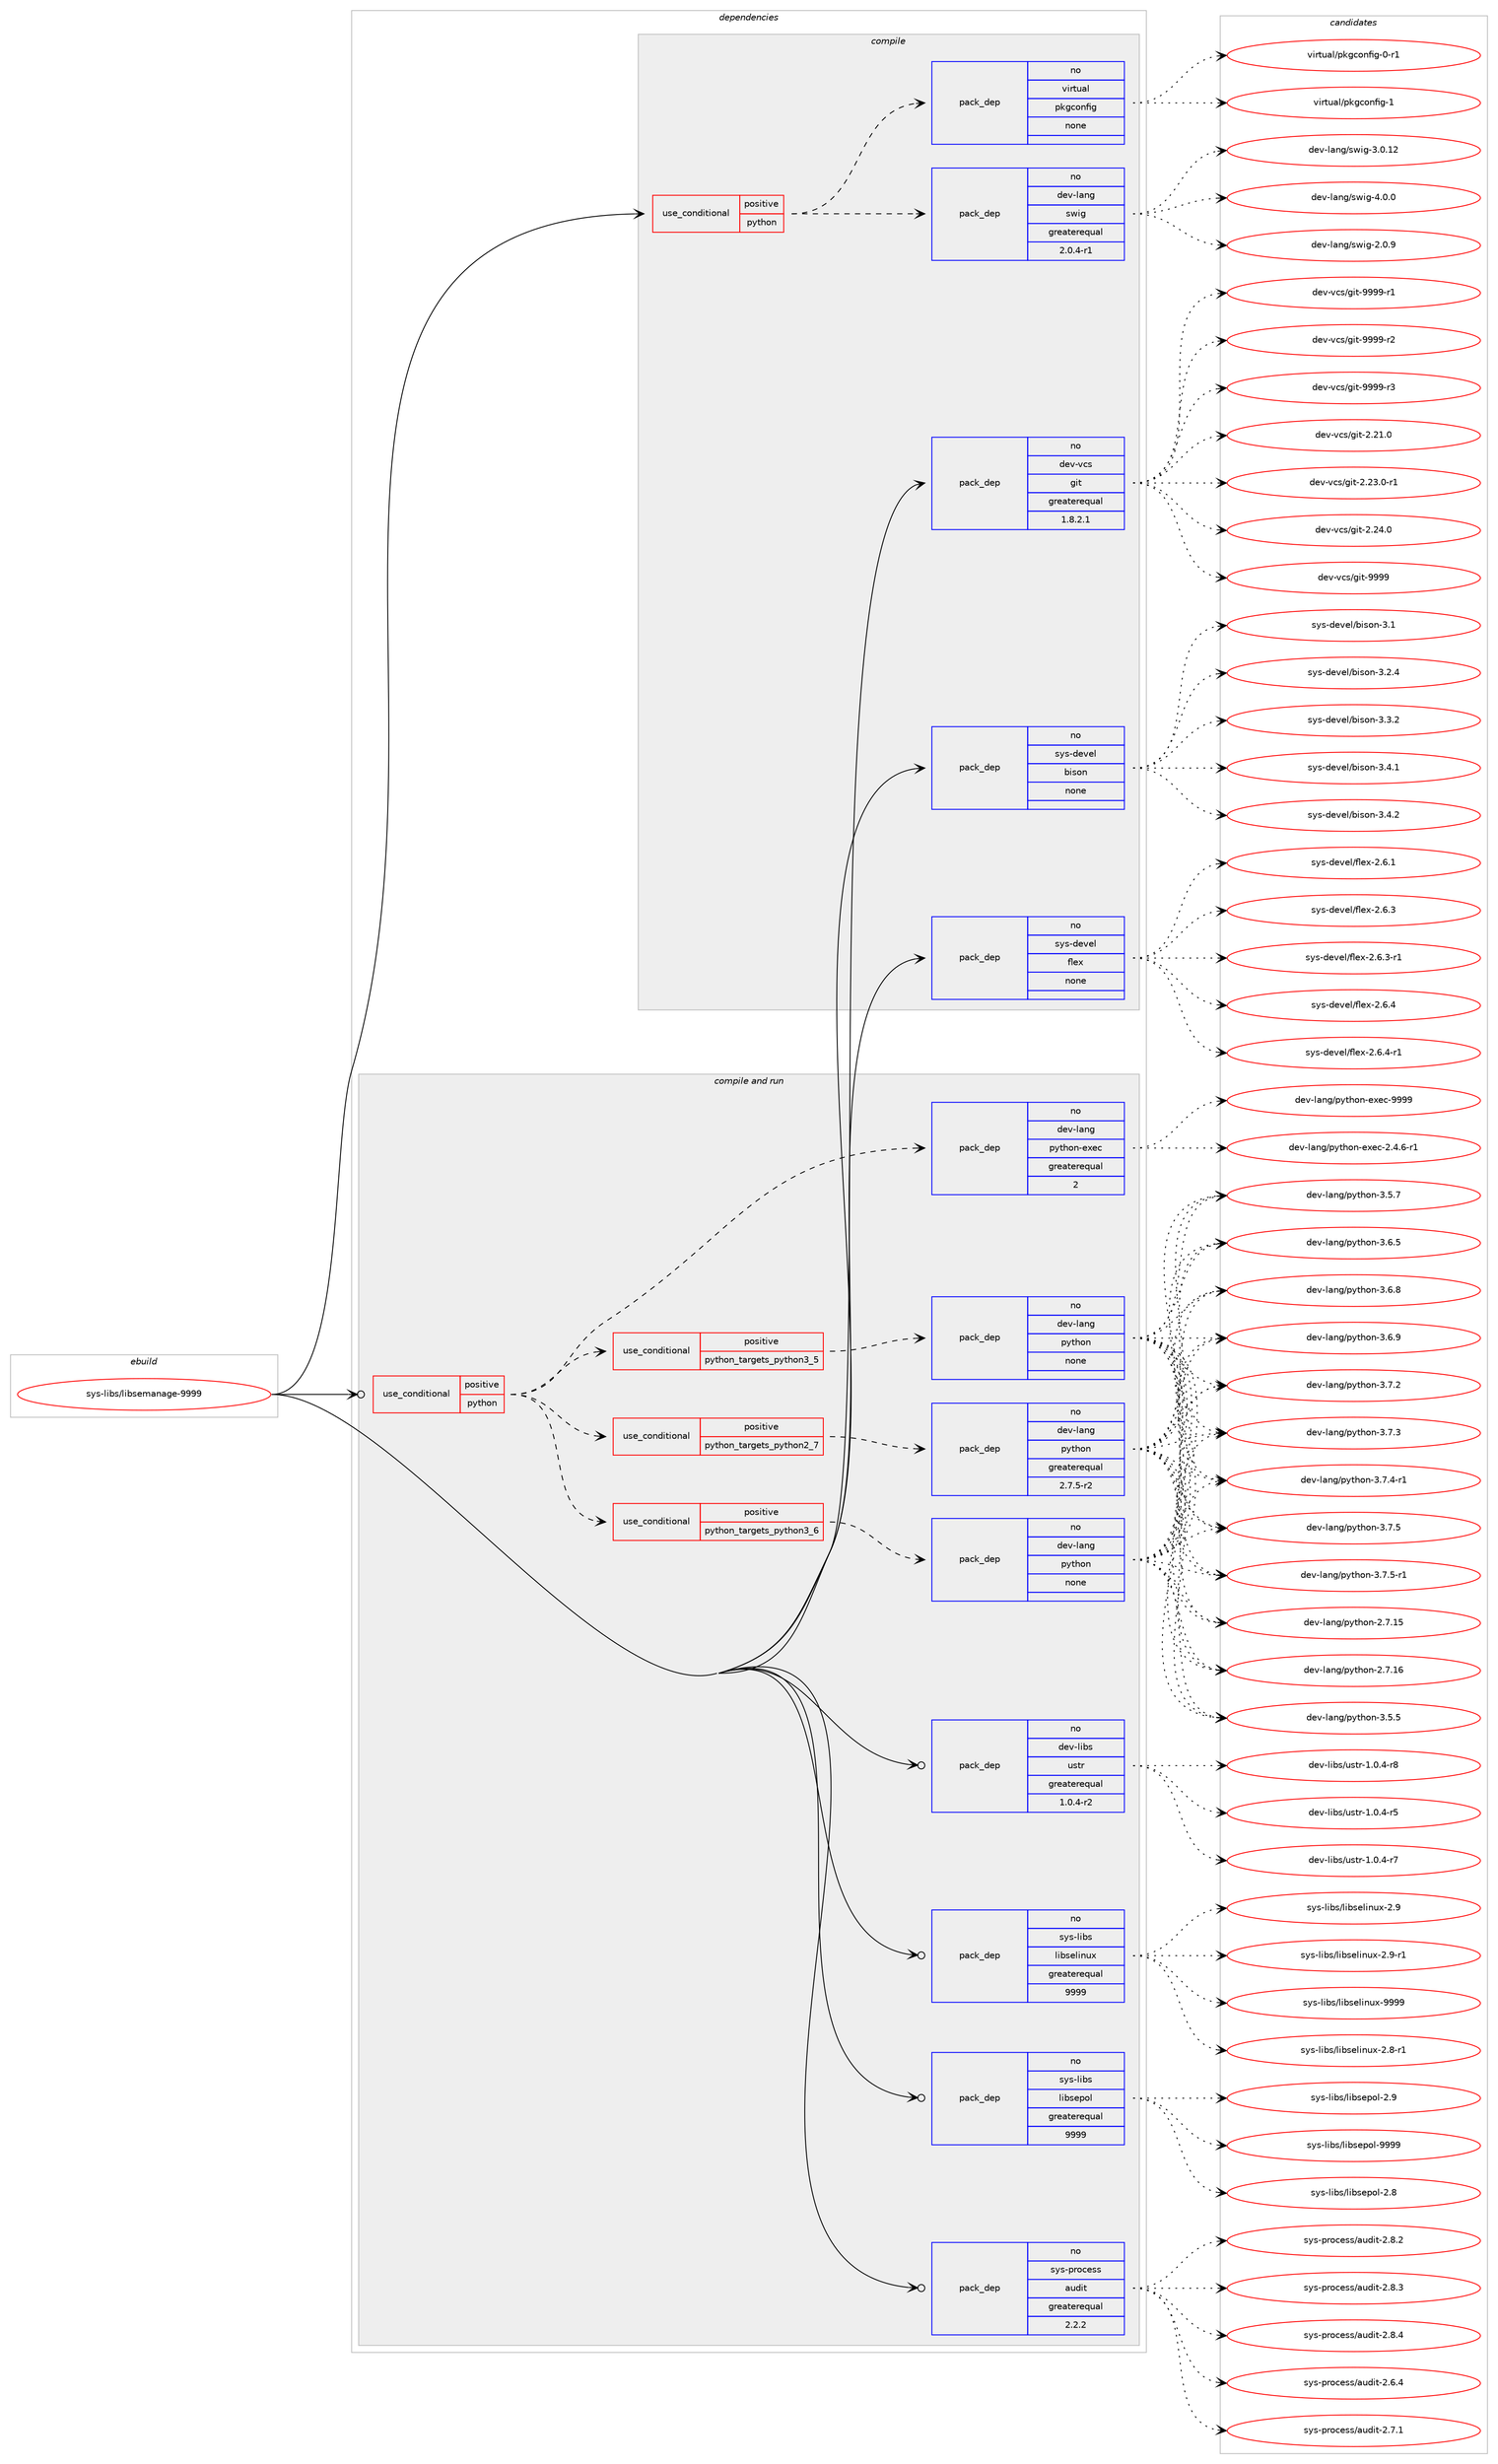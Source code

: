 digraph prolog {

# *************
# Graph options
# *************

newrank=true;
concentrate=true;
compound=true;
graph [rankdir=LR,fontname=Helvetica,fontsize=10,ranksep=1.5];#, ranksep=2.5, nodesep=0.2];
edge  [arrowhead=vee];
node  [fontname=Helvetica,fontsize=10];

# **********
# The ebuild
# **********

subgraph cluster_leftcol {
color=gray;
rank=same;
label=<<i>ebuild</i>>;
id [label="sys-libs/libsemanage-9999", color=red, width=4, href="../sys-libs/libsemanage-9999.svg"];
}

# ****************
# The dependencies
# ****************

subgraph cluster_midcol {
color=gray;
label=<<i>dependencies</i>>;
subgraph cluster_compile {
fillcolor="#eeeeee";
style=filled;
label=<<i>compile</i>>;
subgraph cond215836 {
dependency898205 [label=<<TABLE BORDER="0" CELLBORDER="1" CELLSPACING="0" CELLPADDING="4"><TR><TD ROWSPAN="3" CELLPADDING="10">use_conditional</TD></TR><TR><TD>positive</TD></TR><TR><TD>python</TD></TR></TABLE>>, shape=none, color=red];
subgraph pack666579 {
dependency898206 [label=<<TABLE BORDER="0" CELLBORDER="1" CELLSPACING="0" CELLPADDING="4" WIDTH="220"><TR><TD ROWSPAN="6" CELLPADDING="30">pack_dep</TD></TR><TR><TD WIDTH="110">no</TD></TR><TR><TD>dev-lang</TD></TR><TR><TD>swig</TD></TR><TR><TD>greaterequal</TD></TR><TR><TD>2.0.4-r1</TD></TR></TABLE>>, shape=none, color=blue];
}
dependency898205:e -> dependency898206:w [weight=20,style="dashed",arrowhead="vee"];
subgraph pack666580 {
dependency898207 [label=<<TABLE BORDER="0" CELLBORDER="1" CELLSPACING="0" CELLPADDING="4" WIDTH="220"><TR><TD ROWSPAN="6" CELLPADDING="30">pack_dep</TD></TR><TR><TD WIDTH="110">no</TD></TR><TR><TD>virtual</TD></TR><TR><TD>pkgconfig</TD></TR><TR><TD>none</TD></TR><TR><TD></TD></TR></TABLE>>, shape=none, color=blue];
}
dependency898205:e -> dependency898207:w [weight=20,style="dashed",arrowhead="vee"];
}
id:e -> dependency898205:w [weight=20,style="solid",arrowhead="vee"];
subgraph pack666581 {
dependency898208 [label=<<TABLE BORDER="0" CELLBORDER="1" CELLSPACING="0" CELLPADDING="4" WIDTH="220"><TR><TD ROWSPAN="6" CELLPADDING="30">pack_dep</TD></TR><TR><TD WIDTH="110">no</TD></TR><TR><TD>dev-vcs</TD></TR><TR><TD>git</TD></TR><TR><TD>greaterequal</TD></TR><TR><TD>1.8.2.1</TD></TR></TABLE>>, shape=none, color=blue];
}
id:e -> dependency898208:w [weight=20,style="solid",arrowhead="vee"];
subgraph pack666582 {
dependency898209 [label=<<TABLE BORDER="0" CELLBORDER="1" CELLSPACING="0" CELLPADDING="4" WIDTH="220"><TR><TD ROWSPAN="6" CELLPADDING="30">pack_dep</TD></TR><TR><TD WIDTH="110">no</TD></TR><TR><TD>sys-devel</TD></TR><TR><TD>bison</TD></TR><TR><TD>none</TD></TR><TR><TD></TD></TR></TABLE>>, shape=none, color=blue];
}
id:e -> dependency898209:w [weight=20,style="solid",arrowhead="vee"];
subgraph pack666583 {
dependency898210 [label=<<TABLE BORDER="0" CELLBORDER="1" CELLSPACING="0" CELLPADDING="4" WIDTH="220"><TR><TD ROWSPAN="6" CELLPADDING="30">pack_dep</TD></TR><TR><TD WIDTH="110">no</TD></TR><TR><TD>sys-devel</TD></TR><TR><TD>flex</TD></TR><TR><TD>none</TD></TR><TR><TD></TD></TR></TABLE>>, shape=none, color=blue];
}
id:e -> dependency898210:w [weight=20,style="solid",arrowhead="vee"];
}
subgraph cluster_compileandrun {
fillcolor="#eeeeee";
style=filled;
label=<<i>compile and run</i>>;
subgraph cond215837 {
dependency898211 [label=<<TABLE BORDER="0" CELLBORDER="1" CELLSPACING="0" CELLPADDING="4"><TR><TD ROWSPAN="3" CELLPADDING="10">use_conditional</TD></TR><TR><TD>positive</TD></TR><TR><TD>python</TD></TR></TABLE>>, shape=none, color=red];
subgraph cond215838 {
dependency898212 [label=<<TABLE BORDER="0" CELLBORDER="1" CELLSPACING="0" CELLPADDING="4"><TR><TD ROWSPAN="3" CELLPADDING="10">use_conditional</TD></TR><TR><TD>positive</TD></TR><TR><TD>python_targets_python2_7</TD></TR></TABLE>>, shape=none, color=red];
subgraph pack666584 {
dependency898213 [label=<<TABLE BORDER="0" CELLBORDER="1" CELLSPACING="0" CELLPADDING="4" WIDTH="220"><TR><TD ROWSPAN="6" CELLPADDING="30">pack_dep</TD></TR><TR><TD WIDTH="110">no</TD></TR><TR><TD>dev-lang</TD></TR><TR><TD>python</TD></TR><TR><TD>greaterequal</TD></TR><TR><TD>2.7.5-r2</TD></TR></TABLE>>, shape=none, color=blue];
}
dependency898212:e -> dependency898213:w [weight=20,style="dashed",arrowhead="vee"];
}
dependency898211:e -> dependency898212:w [weight=20,style="dashed",arrowhead="vee"];
subgraph cond215839 {
dependency898214 [label=<<TABLE BORDER="0" CELLBORDER="1" CELLSPACING="0" CELLPADDING="4"><TR><TD ROWSPAN="3" CELLPADDING="10">use_conditional</TD></TR><TR><TD>positive</TD></TR><TR><TD>python_targets_python3_5</TD></TR></TABLE>>, shape=none, color=red];
subgraph pack666585 {
dependency898215 [label=<<TABLE BORDER="0" CELLBORDER="1" CELLSPACING="0" CELLPADDING="4" WIDTH="220"><TR><TD ROWSPAN="6" CELLPADDING="30">pack_dep</TD></TR><TR><TD WIDTH="110">no</TD></TR><TR><TD>dev-lang</TD></TR><TR><TD>python</TD></TR><TR><TD>none</TD></TR><TR><TD></TD></TR></TABLE>>, shape=none, color=blue];
}
dependency898214:e -> dependency898215:w [weight=20,style="dashed",arrowhead="vee"];
}
dependency898211:e -> dependency898214:w [weight=20,style="dashed",arrowhead="vee"];
subgraph cond215840 {
dependency898216 [label=<<TABLE BORDER="0" CELLBORDER="1" CELLSPACING="0" CELLPADDING="4"><TR><TD ROWSPAN="3" CELLPADDING="10">use_conditional</TD></TR><TR><TD>positive</TD></TR><TR><TD>python_targets_python3_6</TD></TR></TABLE>>, shape=none, color=red];
subgraph pack666586 {
dependency898217 [label=<<TABLE BORDER="0" CELLBORDER="1" CELLSPACING="0" CELLPADDING="4" WIDTH="220"><TR><TD ROWSPAN="6" CELLPADDING="30">pack_dep</TD></TR><TR><TD WIDTH="110">no</TD></TR><TR><TD>dev-lang</TD></TR><TR><TD>python</TD></TR><TR><TD>none</TD></TR><TR><TD></TD></TR></TABLE>>, shape=none, color=blue];
}
dependency898216:e -> dependency898217:w [weight=20,style="dashed",arrowhead="vee"];
}
dependency898211:e -> dependency898216:w [weight=20,style="dashed",arrowhead="vee"];
subgraph pack666587 {
dependency898218 [label=<<TABLE BORDER="0" CELLBORDER="1" CELLSPACING="0" CELLPADDING="4" WIDTH="220"><TR><TD ROWSPAN="6" CELLPADDING="30">pack_dep</TD></TR><TR><TD WIDTH="110">no</TD></TR><TR><TD>dev-lang</TD></TR><TR><TD>python-exec</TD></TR><TR><TD>greaterequal</TD></TR><TR><TD>2</TD></TR></TABLE>>, shape=none, color=blue];
}
dependency898211:e -> dependency898218:w [weight=20,style="dashed",arrowhead="vee"];
}
id:e -> dependency898211:w [weight=20,style="solid",arrowhead="odotvee"];
subgraph pack666588 {
dependency898219 [label=<<TABLE BORDER="0" CELLBORDER="1" CELLSPACING="0" CELLPADDING="4" WIDTH="220"><TR><TD ROWSPAN="6" CELLPADDING="30">pack_dep</TD></TR><TR><TD WIDTH="110">no</TD></TR><TR><TD>dev-libs</TD></TR><TR><TD>ustr</TD></TR><TR><TD>greaterequal</TD></TR><TR><TD>1.0.4-r2</TD></TR></TABLE>>, shape=none, color=blue];
}
id:e -> dependency898219:w [weight=20,style="solid",arrowhead="odotvee"];
subgraph pack666589 {
dependency898220 [label=<<TABLE BORDER="0" CELLBORDER="1" CELLSPACING="0" CELLPADDING="4" WIDTH="220"><TR><TD ROWSPAN="6" CELLPADDING="30">pack_dep</TD></TR><TR><TD WIDTH="110">no</TD></TR><TR><TD>sys-libs</TD></TR><TR><TD>libselinux</TD></TR><TR><TD>greaterequal</TD></TR><TR><TD>9999</TD></TR></TABLE>>, shape=none, color=blue];
}
id:e -> dependency898220:w [weight=20,style="solid",arrowhead="odotvee"];
subgraph pack666590 {
dependency898221 [label=<<TABLE BORDER="0" CELLBORDER="1" CELLSPACING="0" CELLPADDING="4" WIDTH="220"><TR><TD ROWSPAN="6" CELLPADDING="30">pack_dep</TD></TR><TR><TD WIDTH="110">no</TD></TR><TR><TD>sys-libs</TD></TR><TR><TD>libsepol</TD></TR><TR><TD>greaterequal</TD></TR><TR><TD>9999</TD></TR></TABLE>>, shape=none, color=blue];
}
id:e -> dependency898221:w [weight=20,style="solid",arrowhead="odotvee"];
subgraph pack666591 {
dependency898222 [label=<<TABLE BORDER="0" CELLBORDER="1" CELLSPACING="0" CELLPADDING="4" WIDTH="220"><TR><TD ROWSPAN="6" CELLPADDING="30">pack_dep</TD></TR><TR><TD WIDTH="110">no</TD></TR><TR><TD>sys-process</TD></TR><TR><TD>audit</TD></TR><TR><TD>greaterequal</TD></TR><TR><TD>2.2.2</TD></TR></TABLE>>, shape=none, color=blue];
}
id:e -> dependency898222:w [weight=20,style="solid",arrowhead="odotvee"];
}
subgraph cluster_run {
fillcolor="#eeeeee";
style=filled;
label=<<i>run</i>>;
}
}

# **************
# The candidates
# **************

subgraph cluster_choices {
rank=same;
color=gray;
label=<<i>candidates</i>>;

subgraph choice666579 {
color=black;
nodesep=1;
choice100101118451089711010347115119105103455046484657 [label="dev-lang/swig-2.0.9", color=red, width=4,href="../dev-lang/swig-2.0.9.svg"];
choice10010111845108971101034711511910510345514648464950 [label="dev-lang/swig-3.0.12", color=red, width=4,href="../dev-lang/swig-3.0.12.svg"];
choice100101118451089711010347115119105103455246484648 [label="dev-lang/swig-4.0.0", color=red, width=4,href="../dev-lang/swig-4.0.0.svg"];
dependency898206:e -> choice100101118451089711010347115119105103455046484657:w [style=dotted,weight="100"];
dependency898206:e -> choice10010111845108971101034711511910510345514648464950:w [style=dotted,weight="100"];
dependency898206:e -> choice100101118451089711010347115119105103455246484648:w [style=dotted,weight="100"];
}
subgraph choice666580 {
color=black;
nodesep=1;
choice11810511411611797108471121071039911111010210510345484511449 [label="virtual/pkgconfig-0-r1", color=red, width=4,href="../virtual/pkgconfig-0-r1.svg"];
choice1181051141161179710847112107103991111101021051034549 [label="virtual/pkgconfig-1", color=red, width=4,href="../virtual/pkgconfig-1.svg"];
dependency898207:e -> choice11810511411611797108471121071039911111010210510345484511449:w [style=dotted,weight="100"];
dependency898207:e -> choice1181051141161179710847112107103991111101021051034549:w [style=dotted,weight="100"];
}
subgraph choice666581 {
color=black;
nodesep=1;
choice10010111845118991154710310511645504650494648 [label="dev-vcs/git-2.21.0", color=red, width=4,href="../dev-vcs/git-2.21.0.svg"];
choice100101118451189911547103105116455046505146484511449 [label="dev-vcs/git-2.23.0-r1", color=red, width=4,href="../dev-vcs/git-2.23.0-r1.svg"];
choice10010111845118991154710310511645504650524648 [label="dev-vcs/git-2.24.0", color=red, width=4,href="../dev-vcs/git-2.24.0.svg"];
choice1001011184511899115471031051164557575757 [label="dev-vcs/git-9999", color=red, width=4,href="../dev-vcs/git-9999.svg"];
choice10010111845118991154710310511645575757574511449 [label="dev-vcs/git-9999-r1", color=red, width=4,href="../dev-vcs/git-9999-r1.svg"];
choice10010111845118991154710310511645575757574511450 [label="dev-vcs/git-9999-r2", color=red, width=4,href="../dev-vcs/git-9999-r2.svg"];
choice10010111845118991154710310511645575757574511451 [label="dev-vcs/git-9999-r3", color=red, width=4,href="../dev-vcs/git-9999-r3.svg"];
dependency898208:e -> choice10010111845118991154710310511645504650494648:w [style=dotted,weight="100"];
dependency898208:e -> choice100101118451189911547103105116455046505146484511449:w [style=dotted,weight="100"];
dependency898208:e -> choice10010111845118991154710310511645504650524648:w [style=dotted,weight="100"];
dependency898208:e -> choice1001011184511899115471031051164557575757:w [style=dotted,weight="100"];
dependency898208:e -> choice10010111845118991154710310511645575757574511449:w [style=dotted,weight="100"];
dependency898208:e -> choice10010111845118991154710310511645575757574511450:w [style=dotted,weight="100"];
dependency898208:e -> choice10010111845118991154710310511645575757574511451:w [style=dotted,weight="100"];
}
subgraph choice666582 {
color=black;
nodesep=1;
choice11512111545100101118101108479810511511111045514649 [label="sys-devel/bison-3.1", color=red, width=4,href="../sys-devel/bison-3.1.svg"];
choice115121115451001011181011084798105115111110455146504652 [label="sys-devel/bison-3.2.4", color=red, width=4,href="../sys-devel/bison-3.2.4.svg"];
choice115121115451001011181011084798105115111110455146514650 [label="sys-devel/bison-3.3.2", color=red, width=4,href="../sys-devel/bison-3.3.2.svg"];
choice115121115451001011181011084798105115111110455146524649 [label="sys-devel/bison-3.4.1", color=red, width=4,href="../sys-devel/bison-3.4.1.svg"];
choice115121115451001011181011084798105115111110455146524650 [label="sys-devel/bison-3.4.2", color=red, width=4,href="../sys-devel/bison-3.4.2.svg"];
dependency898209:e -> choice11512111545100101118101108479810511511111045514649:w [style=dotted,weight="100"];
dependency898209:e -> choice115121115451001011181011084798105115111110455146504652:w [style=dotted,weight="100"];
dependency898209:e -> choice115121115451001011181011084798105115111110455146514650:w [style=dotted,weight="100"];
dependency898209:e -> choice115121115451001011181011084798105115111110455146524649:w [style=dotted,weight="100"];
dependency898209:e -> choice115121115451001011181011084798105115111110455146524650:w [style=dotted,weight="100"];
}
subgraph choice666583 {
color=black;
nodesep=1;
choice1151211154510010111810110847102108101120455046544649 [label="sys-devel/flex-2.6.1", color=red, width=4,href="../sys-devel/flex-2.6.1.svg"];
choice1151211154510010111810110847102108101120455046544651 [label="sys-devel/flex-2.6.3", color=red, width=4,href="../sys-devel/flex-2.6.3.svg"];
choice11512111545100101118101108471021081011204550465446514511449 [label="sys-devel/flex-2.6.3-r1", color=red, width=4,href="../sys-devel/flex-2.6.3-r1.svg"];
choice1151211154510010111810110847102108101120455046544652 [label="sys-devel/flex-2.6.4", color=red, width=4,href="../sys-devel/flex-2.6.4.svg"];
choice11512111545100101118101108471021081011204550465446524511449 [label="sys-devel/flex-2.6.4-r1", color=red, width=4,href="../sys-devel/flex-2.6.4-r1.svg"];
dependency898210:e -> choice1151211154510010111810110847102108101120455046544649:w [style=dotted,weight="100"];
dependency898210:e -> choice1151211154510010111810110847102108101120455046544651:w [style=dotted,weight="100"];
dependency898210:e -> choice11512111545100101118101108471021081011204550465446514511449:w [style=dotted,weight="100"];
dependency898210:e -> choice1151211154510010111810110847102108101120455046544652:w [style=dotted,weight="100"];
dependency898210:e -> choice11512111545100101118101108471021081011204550465446524511449:w [style=dotted,weight="100"];
}
subgraph choice666584 {
color=black;
nodesep=1;
choice10010111845108971101034711212111610411111045504655464953 [label="dev-lang/python-2.7.15", color=red, width=4,href="../dev-lang/python-2.7.15.svg"];
choice10010111845108971101034711212111610411111045504655464954 [label="dev-lang/python-2.7.16", color=red, width=4,href="../dev-lang/python-2.7.16.svg"];
choice100101118451089711010347112121116104111110455146534653 [label="dev-lang/python-3.5.5", color=red, width=4,href="../dev-lang/python-3.5.5.svg"];
choice100101118451089711010347112121116104111110455146534655 [label="dev-lang/python-3.5.7", color=red, width=4,href="../dev-lang/python-3.5.7.svg"];
choice100101118451089711010347112121116104111110455146544653 [label="dev-lang/python-3.6.5", color=red, width=4,href="../dev-lang/python-3.6.5.svg"];
choice100101118451089711010347112121116104111110455146544656 [label="dev-lang/python-3.6.8", color=red, width=4,href="../dev-lang/python-3.6.8.svg"];
choice100101118451089711010347112121116104111110455146544657 [label="dev-lang/python-3.6.9", color=red, width=4,href="../dev-lang/python-3.6.9.svg"];
choice100101118451089711010347112121116104111110455146554650 [label="dev-lang/python-3.7.2", color=red, width=4,href="../dev-lang/python-3.7.2.svg"];
choice100101118451089711010347112121116104111110455146554651 [label="dev-lang/python-3.7.3", color=red, width=4,href="../dev-lang/python-3.7.3.svg"];
choice1001011184510897110103471121211161041111104551465546524511449 [label="dev-lang/python-3.7.4-r1", color=red, width=4,href="../dev-lang/python-3.7.4-r1.svg"];
choice100101118451089711010347112121116104111110455146554653 [label="dev-lang/python-3.7.5", color=red, width=4,href="../dev-lang/python-3.7.5.svg"];
choice1001011184510897110103471121211161041111104551465546534511449 [label="dev-lang/python-3.7.5-r1", color=red, width=4,href="../dev-lang/python-3.7.5-r1.svg"];
dependency898213:e -> choice10010111845108971101034711212111610411111045504655464953:w [style=dotted,weight="100"];
dependency898213:e -> choice10010111845108971101034711212111610411111045504655464954:w [style=dotted,weight="100"];
dependency898213:e -> choice100101118451089711010347112121116104111110455146534653:w [style=dotted,weight="100"];
dependency898213:e -> choice100101118451089711010347112121116104111110455146534655:w [style=dotted,weight="100"];
dependency898213:e -> choice100101118451089711010347112121116104111110455146544653:w [style=dotted,weight="100"];
dependency898213:e -> choice100101118451089711010347112121116104111110455146544656:w [style=dotted,weight="100"];
dependency898213:e -> choice100101118451089711010347112121116104111110455146544657:w [style=dotted,weight="100"];
dependency898213:e -> choice100101118451089711010347112121116104111110455146554650:w [style=dotted,weight="100"];
dependency898213:e -> choice100101118451089711010347112121116104111110455146554651:w [style=dotted,weight="100"];
dependency898213:e -> choice1001011184510897110103471121211161041111104551465546524511449:w [style=dotted,weight="100"];
dependency898213:e -> choice100101118451089711010347112121116104111110455146554653:w [style=dotted,weight="100"];
dependency898213:e -> choice1001011184510897110103471121211161041111104551465546534511449:w [style=dotted,weight="100"];
}
subgraph choice666585 {
color=black;
nodesep=1;
choice10010111845108971101034711212111610411111045504655464953 [label="dev-lang/python-2.7.15", color=red, width=4,href="../dev-lang/python-2.7.15.svg"];
choice10010111845108971101034711212111610411111045504655464954 [label="dev-lang/python-2.7.16", color=red, width=4,href="../dev-lang/python-2.7.16.svg"];
choice100101118451089711010347112121116104111110455146534653 [label="dev-lang/python-3.5.5", color=red, width=4,href="../dev-lang/python-3.5.5.svg"];
choice100101118451089711010347112121116104111110455146534655 [label="dev-lang/python-3.5.7", color=red, width=4,href="../dev-lang/python-3.5.7.svg"];
choice100101118451089711010347112121116104111110455146544653 [label="dev-lang/python-3.6.5", color=red, width=4,href="../dev-lang/python-3.6.5.svg"];
choice100101118451089711010347112121116104111110455146544656 [label="dev-lang/python-3.6.8", color=red, width=4,href="../dev-lang/python-3.6.8.svg"];
choice100101118451089711010347112121116104111110455146544657 [label="dev-lang/python-3.6.9", color=red, width=4,href="../dev-lang/python-3.6.9.svg"];
choice100101118451089711010347112121116104111110455146554650 [label="dev-lang/python-3.7.2", color=red, width=4,href="../dev-lang/python-3.7.2.svg"];
choice100101118451089711010347112121116104111110455146554651 [label="dev-lang/python-3.7.3", color=red, width=4,href="../dev-lang/python-3.7.3.svg"];
choice1001011184510897110103471121211161041111104551465546524511449 [label="dev-lang/python-3.7.4-r1", color=red, width=4,href="../dev-lang/python-3.7.4-r1.svg"];
choice100101118451089711010347112121116104111110455146554653 [label="dev-lang/python-3.7.5", color=red, width=4,href="../dev-lang/python-3.7.5.svg"];
choice1001011184510897110103471121211161041111104551465546534511449 [label="dev-lang/python-3.7.5-r1", color=red, width=4,href="../dev-lang/python-3.7.5-r1.svg"];
dependency898215:e -> choice10010111845108971101034711212111610411111045504655464953:w [style=dotted,weight="100"];
dependency898215:e -> choice10010111845108971101034711212111610411111045504655464954:w [style=dotted,weight="100"];
dependency898215:e -> choice100101118451089711010347112121116104111110455146534653:w [style=dotted,weight="100"];
dependency898215:e -> choice100101118451089711010347112121116104111110455146534655:w [style=dotted,weight="100"];
dependency898215:e -> choice100101118451089711010347112121116104111110455146544653:w [style=dotted,weight="100"];
dependency898215:e -> choice100101118451089711010347112121116104111110455146544656:w [style=dotted,weight="100"];
dependency898215:e -> choice100101118451089711010347112121116104111110455146544657:w [style=dotted,weight="100"];
dependency898215:e -> choice100101118451089711010347112121116104111110455146554650:w [style=dotted,weight="100"];
dependency898215:e -> choice100101118451089711010347112121116104111110455146554651:w [style=dotted,weight="100"];
dependency898215:e -> choice1001011184510897110103471121211161041111104551465546524511449:w [style=dotted,weight="100"];
dependency898215:e -> choice100101118451089711010347112121116104111110455146554653:w [style=dotted,weight="100"];
dependency898215:e -> choice1001011184510897110103471121211161041111104551465546534511449:w [style=dotted,weight="100"];
}
subgraph choice666586 {
color=black;
nodesep=1;
choice10010111845108971101034711212111610411111045504655464953 [label="dev-lang/python-2.7.15", color=red, width=4,href="../dev-lang/python-2.7.15.svg"];
choice10010111845108971101034711212111610411111045504655464954 [label="dev-lang/python-2.7.16", color=red, width=4,href="../dev-lang/python-2.7.16.svg"];
choice100101118451089711010347112121116104111110455146534653 [label="dev-lang/python-3.5.5", color=red, width=4,href="../dev-lang/python-3.5.5.svg"];
choice100101118451089711010347112121116104111110455146534655 [label="dev-lang/python-3.5.7", color=red, width=4,href="../dev-lang/python-3.5.7.svg"];
choice100101118451089711010347112121116104111110455146544653 [label="dev-lang/python-3.6.5", color=red, width=4,href="../dev-lang/python-3.6.5.svg"];
choice100101118451089711010347112121116104111110455146544656 [label="dev-lang/python-3.6.8", color=red, width=4,href="../dev-lang/python-3.6.8.svg"];
choice100101118451089711010347112121116104111110455146544657 [label="dev-lang/python-3.6.9", color=red, width=4,href="../dev-lang/python-3.6.9.svg"];
choice100101118451089711010347112121116104111110455146554650 [label="dev-lang/python-3.7.2", color=red, width=4,href="../dev-lang/python-3.7.2.svg"];
choice100101118451089711010347112121116104111110455146554651 [label="dev-lang/python-3.7.3", color=red, width=4,href="../dev-lang/python-3.7.3.svg"];
choice1001011184510897110103471121211161041111104551465546524511449 [label="dev-lang/python-3.7.4-r1", color=red, width=4,href="../dev-lang/python-3.7.4-r1.svg"];
choice100101118451089711010347112121116104111110455146554653 [label="dev-lang/python-3.7.5", color=red, width=4,href="../dev-lang/python-3.7.5.svg"];
choice1001011184510897110103471121211161041111104551465546534511449 [label="dev-lang/python-3.7.5-r1", color=red, width=4,href="../dev-lang/python-3.7.5-r1.svg"];
dependency898217:e -> choice10010111845108971101034711212111610411111045504655464953:w [style=dotted,weight="100"];
dependency898217:e -> choice10010111845108971101034711212111610411111045504655464954:w [style=dotted,weight="100"];
dependency898217:e -> choice100101118451089711010347112121116104111110455146534653:w [style=dotted,weight="100"];
dependency898217:e -> choice100101118451089711010347112121116104111110455146534655:w [style=dotted,weight="100"];
dependency898217:e -> choice100101118451089711010347112121116104111110455146544653:w [style=dotted,weight="100"];
dependency898217:e -> choice100101118451089711010347112121116104111110455146544656:w [style=dotted,weight="100"];
dependency898217:e -> choice100101118451089711010347112121116104111110455146544657:w [style=dotted,weight="100"];
dependency898217:e -> choice100101118451089711010347112121116104111110455146554650:w [style=dotted,weight="100"];
dependency898217:e -> choice100101118451089711010347112121116104111110455146554651:w [style=dotted,weight="100"];
dependency898217:e -> choice1001011184510897110103471121211161041111104551465546524511449:w [style=dotted,weight="100"];
dependency898217:e -> choice100101118451089711010347112121116104111110455146554653:w [style=dotted,weight="100"];
dependency898217:e -> choice1001011184510897110103471121211161041111104551465546534511449:w [style=dotted,weight="100"];
}
subgraph choice666587 {
color=black;
nodesep=1;
choice10010111845108971101034711212111610411111045101120101994550465246544511449 [label="dev-lang/python-exec-2.4.6-r1", color=red, width=4,href="../dev-lang/python-exec-2.4.6-r1.svg"];
choice10010111845108971101034711212111610411111045101120101994557575757 [label="dev-lang/python-exec-9999", color=red, width=4,href="../dev-lang/python-exec-9999.svg"];
dependency898218:e -> choice10010111845108971101034711212111610411111045101120101994550465246544511449:w [style=dotted,weight="100"];
dependency898218:e -> choice10010111845108971101034711212111610411111045101120101994557575757:w [style=dotted,weight="100"];
}
subgraph choice666588 {
color=black;
nodesep=1;
choice1001011184510810598115471171151161144549464846524511453 [label="dev-libs/ustr-1.0.4-r5", color=red, width=4,href="../dev-libs/ustr-1.0.4-r5.svg"];
choice1001011184510810598115471171151161144549464846524511455 [label="dev-libs/ustr-1.0.4-r7", color=red, width=4,href="../dev-libs/ustr-1.0.4-r7.svg"];
choice1001011184510810598115471171151161144549464846524511456 [label="dev-libs/ustr-1.0.4-r8", color=red, width=4,href="../dev-libs/ustr-1.0.4-r8.svg"];
dependency898219:e -> choice1001011184510810598115471171151161144549464846524511453:w [style=dotted,weight="100"];
dependency898219:e -> choice1001011184510810598115471171151161144549464846524511455:w [style=dotted,weight="100"];
dependency898219:e -> choice1001011184510810598115471171151161144549464846524511456:w [style=dotted,weight="100"];
}
subgraph choice666589 {
color=black;
nodesep=1;
choice11512111545108105981154710810598115101108105110117120455046564511449 [label="sys-libs/libselinux-2.8-r1", color=red, width=4,href="../sys-libs/libselinux-2.8-r1.svg"];
choice1151211154510810598115471081059811510110810511011712045504657 [label="sys-libs/libselinux-2.9", color=red, width=4,href="../sys-libs/libselinux-2.9.svg"];
choice11512111545108105981154710810598115101108105110117120455046574511449 [label="sys-libs/libselinux-2.9-r1", color=red, width=4,href="../sys-libs/libselinux-2.9-r1.svg"];
choice115121115451081059811547108105981151011081051101171204557575757 [label="sys-libs/libselinux-9999", color=red, width=4,href="../sys-libs/libselinux-9999.svg"];
dependency898220:e -> choice11512111545108105981154710810598115101108105110117120455046564511449:w [style=dotted,weight="100"];
dependency898220:e -> choice1151211154510810598115471081059811510110810511011712045504657:w [style=dotted,weight="100"];
dependency898220:e -> choice11512111545108105981154710810598115101108105110117120455046574511449:w [style=dotted,weight="100"];
dependency898220:e -> choice115121115451081059811547108105981151011081051101171204557575757:w [style=dotted,weight="100"];
}
subgraph choice666590 {
color=black;
nodesep=1;
choice1151211154510810598115471081059811510111211110845504656 [label="sys-libs/libsepol-2.8", color=red, width=4,href="../sys-libs/libsepol-2.8.svg"];
choice1151211154510810598115471081059811510111211110845504657 [label="sys-libs/libsepol-2.9", color=red, width=4,href="../sys-libs/libsepol-2.9.svg"];
choice115121115451081059811547108105981151011121111084557575757 [label="sys-libs/libsepol-9999", color=red, width=4,href="../sys-libs/libsepol-9999.svg"];
dependency898221:e -> choice1151211154510810598115471081059811510111211110845504656:w [style=dotted,weight="100"];
dependency898221:e -> choice1151211154510810598115471081059811510111211110845504657:w [style=dotted,weight="100"];
dependency898221:e -> choice115121115451081059811547108105981151011121111084557575757:w [style=dotted,weight="100"];
}
subgraph choice666591 {
color=black;
nodesep=1;
choice11512111545112114111991011151154797117100105116455046544652 [label="sys-process/audit-2.6.4", color=red, width=4,href="../sys-process/audit-2.6.4.svg"];
choice11512111545112114111991011151154797117100105116455046554649 [label="sys-process/audit-2.7.1", color=red, width=4,href="../sys-process/audit-2.7.1.svg"];
choice11512111545112114111991011151154797117100105116455046564650 [label="sys-process/audit-2.8.2", color=red, width=4,href="../sys-process/audit-2.8.2.svg"];
choice11512111545112114111991011151154797117100105116455046564651 [label="sys-process/audit-2.8.3", color=red, width=4,href="../sys-process/audit-2.8.3.svg"];
choice11512111545112114111991011151154797117100105116455046564652 [label="sys-process/audit-2.8.4", color=red, width=4,href="../sys-process/audit-2.8.4.svg"];
dependency898222:e -> choice11512111545112114111991011151154797117100105116455046544652:w [style=dotted,weight="100"];
dependency898222:e -> choice11512111545112114111991011151154797117100105116455046554649:w [style=dotted,weight="100"];
dependency898222:e -> choice11512111545112114111991011151154797117100105116455046564650:w [style=dotted,weight="100"];
dependency898222:e -> choice11512111545112114111991011151154797117100105116455046564651:w [style=dotted,weight="100"];
dependency898222:e -> choice11512111545112114111991011151154797117100105116455046564652:w [style=dotted,weight="100"];
}
}

}
